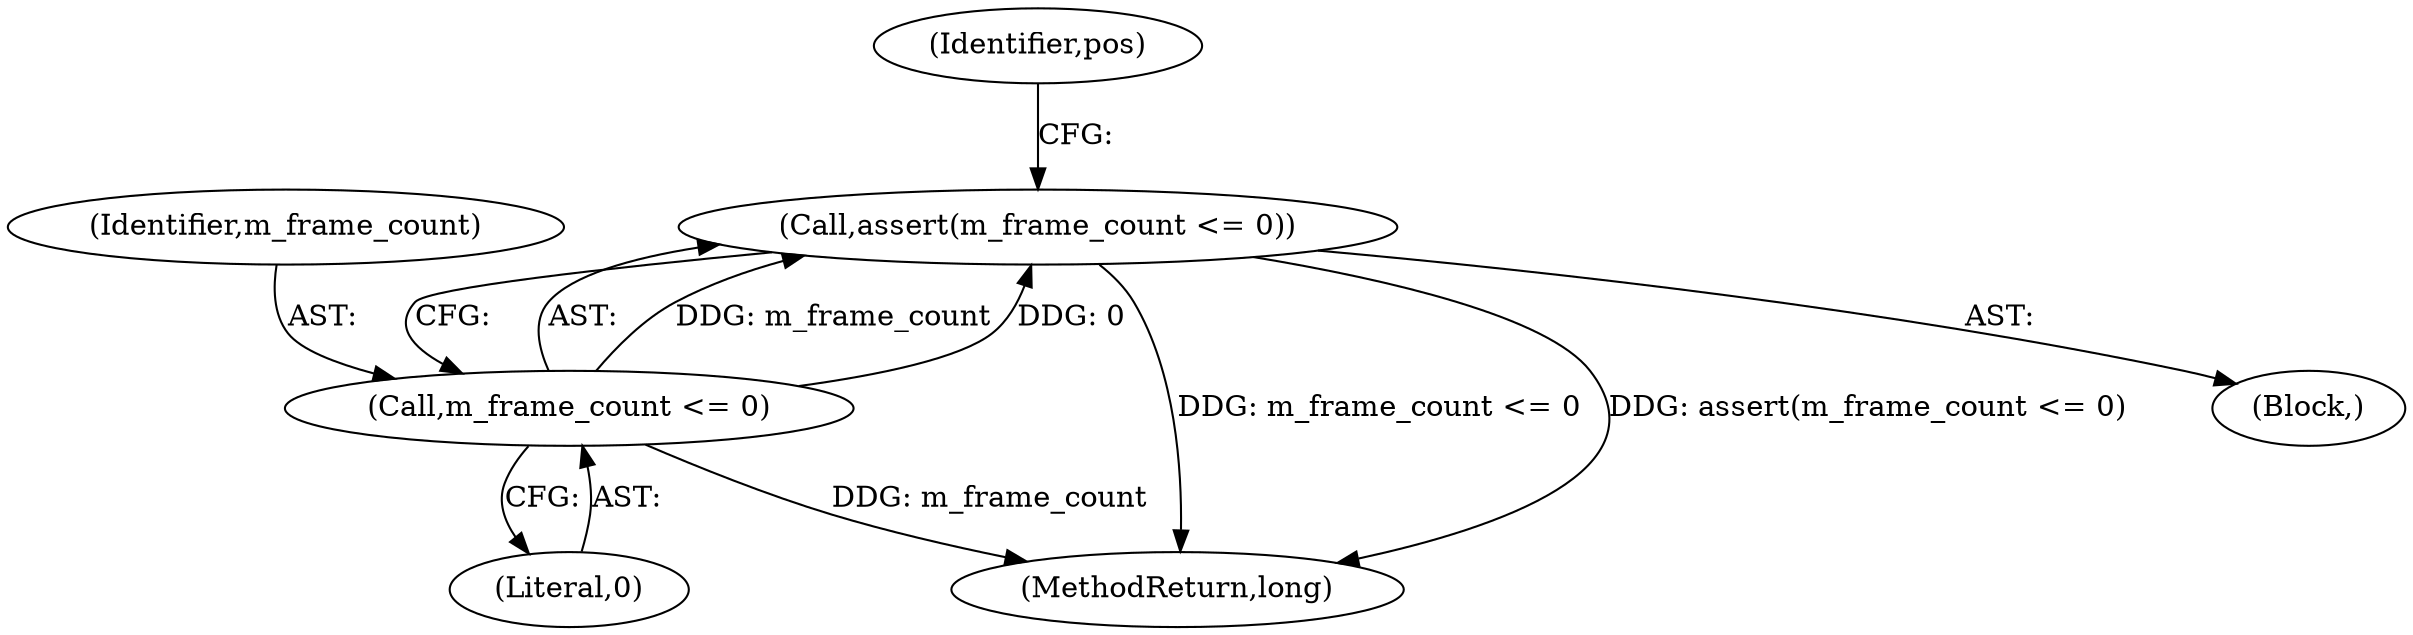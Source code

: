 digraph "0_Android_cc274e2abe8b2a6698a5c47d8aa4bb45f1f9538d_33@API" {
"1000156" [label="(Call,assert(m_frame_count <= 0))"];
"1000157" [label="(Call,m_frame_count <= 0)"];
"1001066" [label="(MethodReturn,long)"];
"1000156" [label="(Call,assert(m_frame_count <= 0))"];
"1000159" [label="(Literal,0)"];
"1000162" [label="(Identifier,pos)"];
"1000158" [label="(Identifier,m_frame_count)"];
"1000157" [label="(Call,m_frame_count <= 0)"];
"1000123" [label="(Block,)"];
"1000156" -> "1000123"  [label="AST: "];
"1000156" -> "1000157"  [label="CFG: "];
"1000157" -> "1000156"  [label="AST: "];
"1000162" -> "1000156"  [label="CFG: "];
"1000156" -> "1001066"  [label="DDG: m_frame_count <= 0"];
"1000156" -> "1001066"  [label="DDG: assert(m_frame_count <= 0)"];
"1000157" -> "1000156"  [label="DDG: m_frame_count"];
"1000157" -> "1000156"  [label="DDG: 0"];
"1000157" -> "1000159"  [label="CFG: "];
"1000158" -> "1000157"  [label="AST: "];
"1000159" -> "1000157"  [label="AST: "];
"1000157" -> "1001066"  [label="DDG: m_frame_count"];
}
